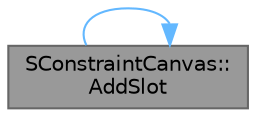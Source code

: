 digraph "SConstraintCanvas::AddSlot"
{
 // INTERACTIVE_SVG=YES
 // LATEX_PDF_SIZE
  bgcolor="transparent";
  edge [fontname=Helvetica,fontsize=10,labelfontname=Helvetica,labelfontsize=10];
  node [fontname=Helvetica,fontsize=10,shape=box,height=0.2,width=0.4];
  rankdir="LR";
  Node1 [id="Node000001",label="SConstraintCanvas::\lAddSlot",height=0.2,width=0.4,color="gray40", fillcolor="grey60", style="filled", fontcolor="black",tooltip="Adds a content slot."];
  Node1 -> Node1 [id="edge1_Node000001_Node000001",color="steelblue1",style="solid",tooltip=" "];
}
